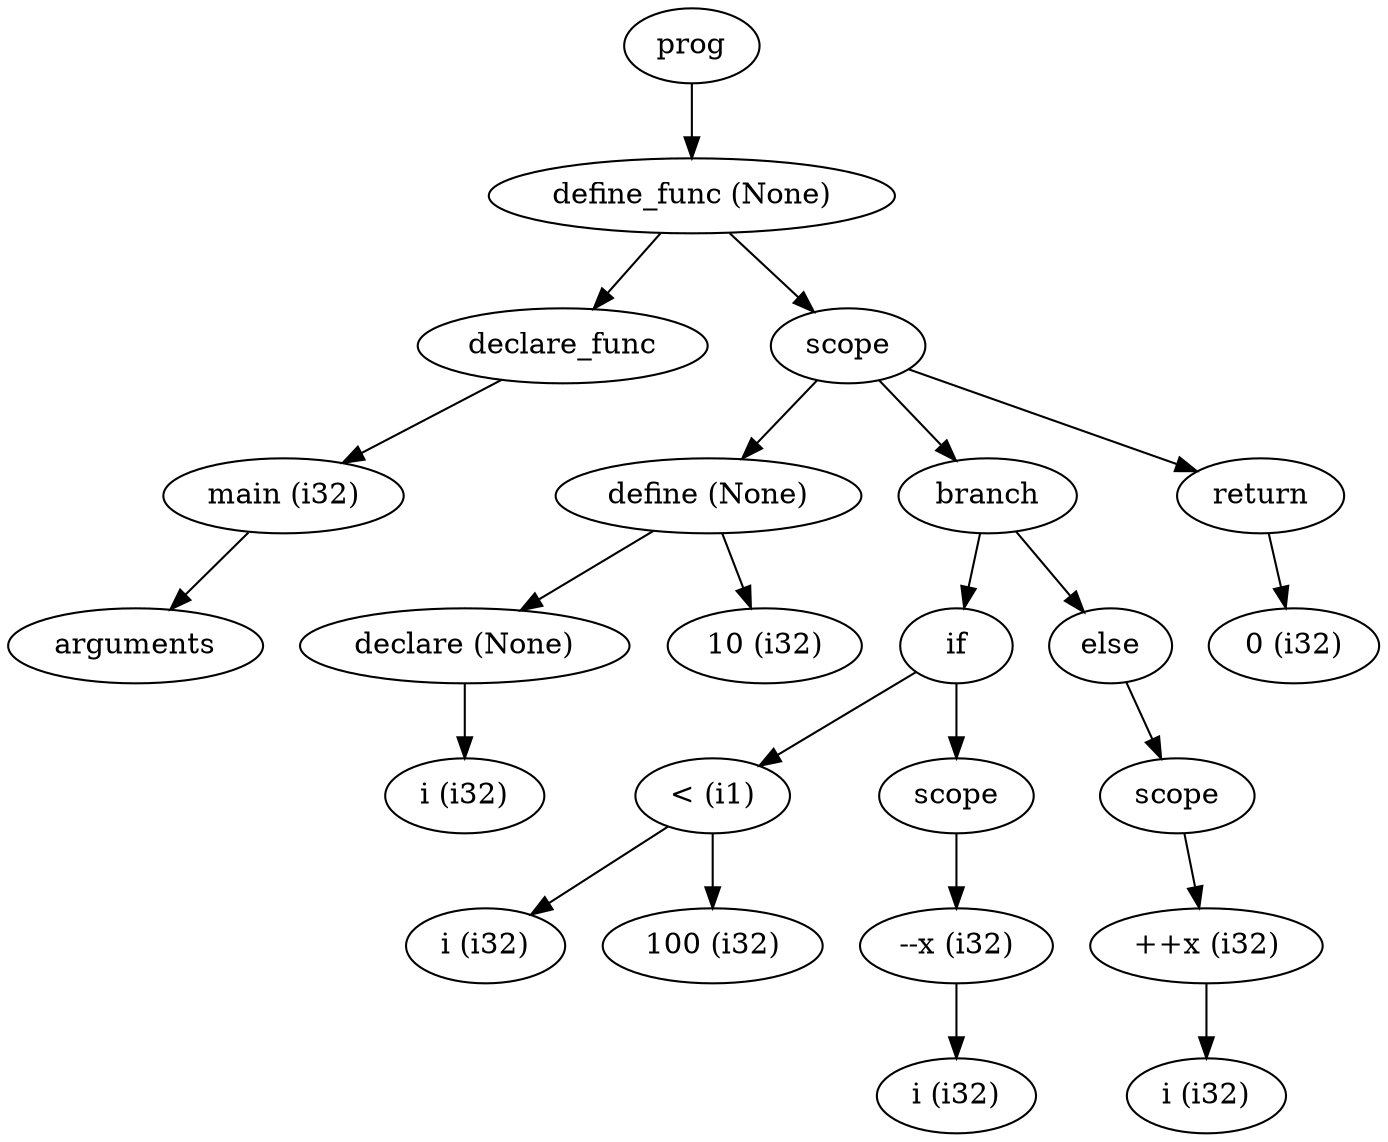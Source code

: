 digraph AST {
	node0[label="prog"]
	node1[label="define_func (None)"]
	node0->node1
	node2[label="declare_func"]
	node1->node2
	node3[label="main (i32)"]
	node2->node3
	node4[label="arguments"]
	node3->node4
	node5[label="scope"]
	node1->node5
	node6[label="define (None)"]
	node5->node6
	node7[label="declare (None)"]
	node6->node7
	node8[label="i (i32)"]
	node7->node8
	node9[label="10 (i32)"]
	node6->node9
	node10[label="branch"]
	node5->node10
	node11[label="if"]
	node10->node11
	node12[label="< (i1)"]
	node11->node12
	node13[label="i (i32)"]
	node12->node13
	node14[label="100 (i32)"]
	node12->node14
	node15[label="scope"]
	node11->node15
	node16[label="--x (i32)"]
	node15->node16
	node17[label="i (i32)"]
	node16->node17
	node18[label="else"]
	node10->node18
	node19[label="scope"]
	node18->node19
	node20[label="++x (i32)"]
	node19->node20
	node21[label="i (i32)"]
	node20->node21
	node22[label="return"]
	node5->node22
	node23[label="0 (i32)"]
	node22->node23
}
